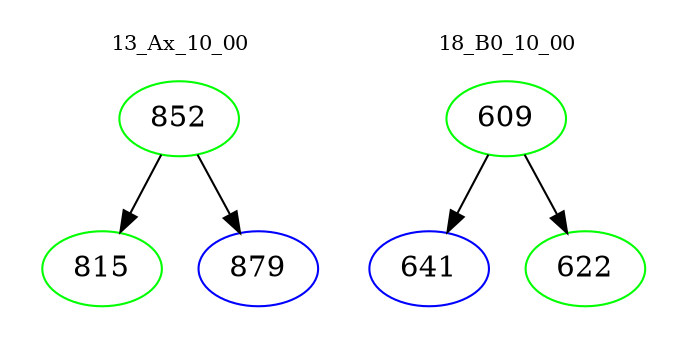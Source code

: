 digraph{
subgraph cluster_0 {
color = white
label = "13_Ax_10_00";
fontsize=10;
T0_852 [label="852", color="green"]
T0_852 -> T0_815 [color="black"]
T0_815 [label="815", color="green"]
T0_852 -> T0_879 [color="black"]
T0_879 [label="879", color="blue"]
}
subgraph cluster_1 {
color = white
label = "18_B0_10_00";
fontsize=10;
T1_609 [label="609", color="green"]
T1_609 -> T1_641 [color="black"]
T1_641 [label="641", color="blue"]
T1_609 -> T1_622 [color="black"]
T1_622 [label="622", color="green"]
}
}
